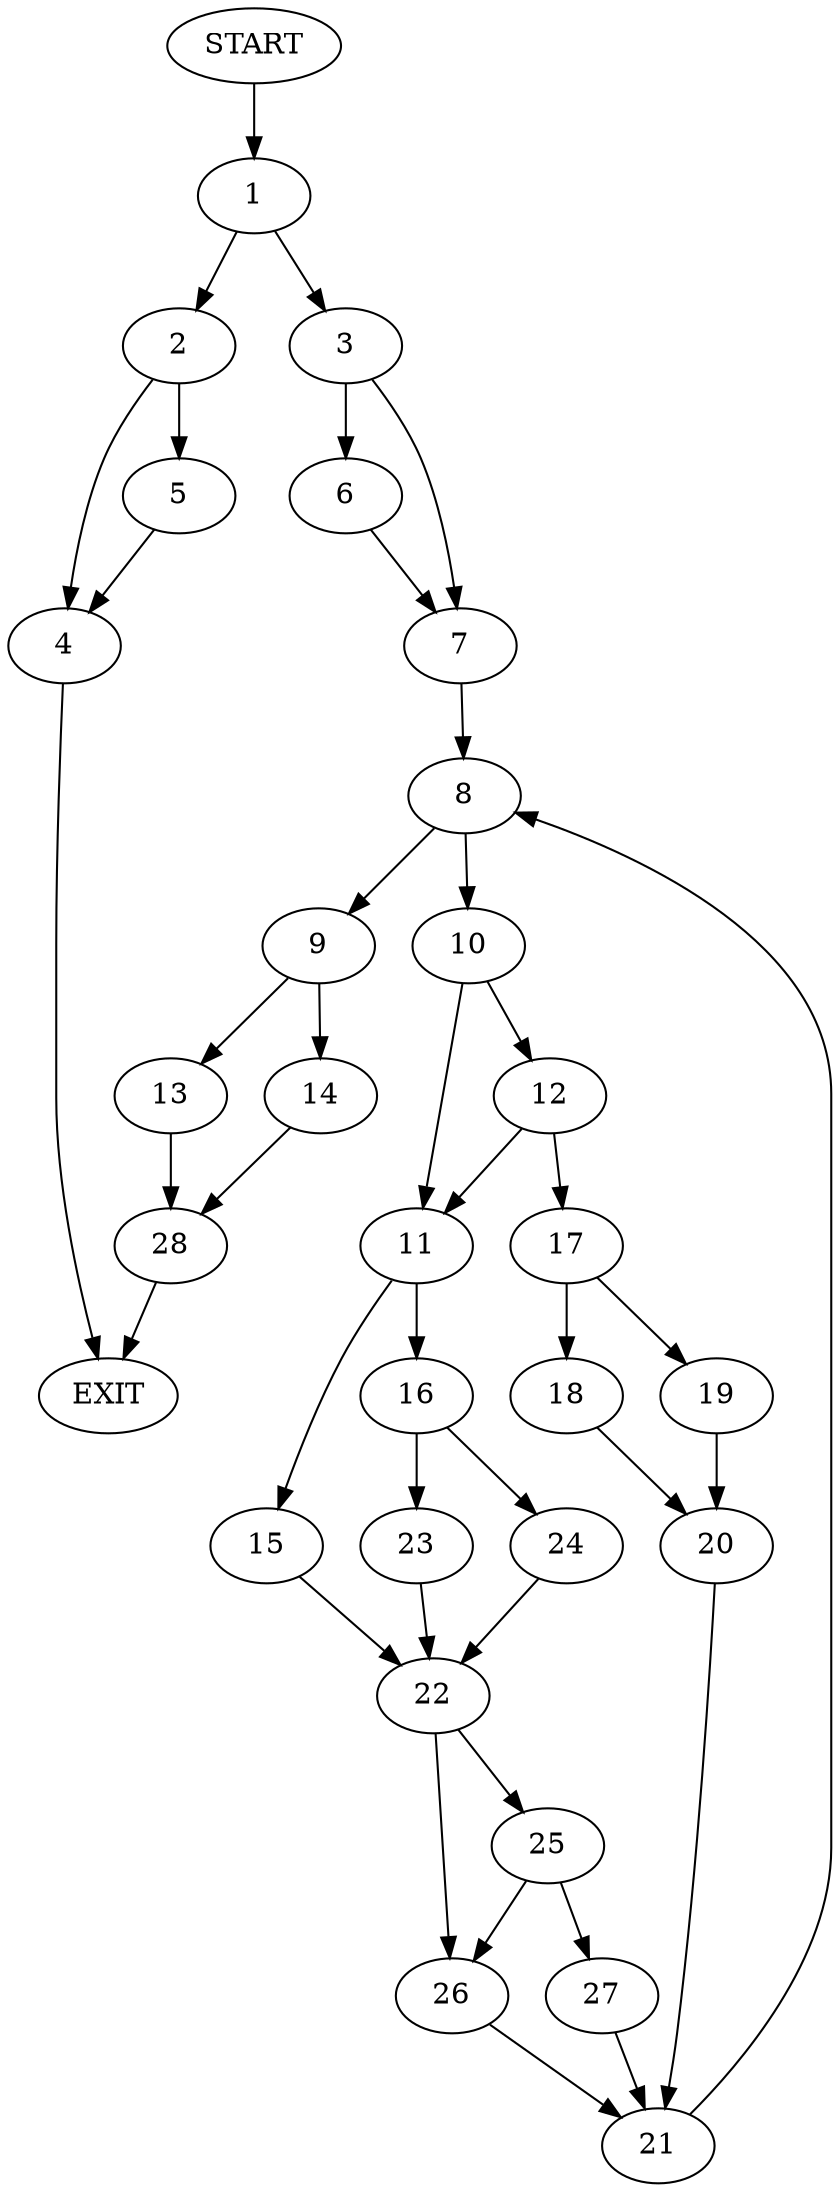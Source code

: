 digraph {
0 [label="START"]
29 [label="EXIT"]
0 -> 1
1 -> 2
1 -> 3
2 -> 4
2 -> 5
3 -> 6
3 -> 7
5 -> 4
4 -> 29
6 -> 7
7 -> 8
8 -> 9
8 -> 10
10 -> 11
10 -> 12
9 -> 13
9 -> 14
11 -> 15
11 -> 16
12 -> 11
12 -> 17
17 -> 18
17 -> 19
18 -> 20
19 -> 20
20 -> 21
21 -> 8
15 -> 22
16 -> 23
16 -> 24
22 -> 25
22 -> 26
23 -> 22
24 -> 22
26 -> 21
25 -> 26
25 -> 27
27 -> 21
14 -> 28
13 -> 28
28 -> 29
}
